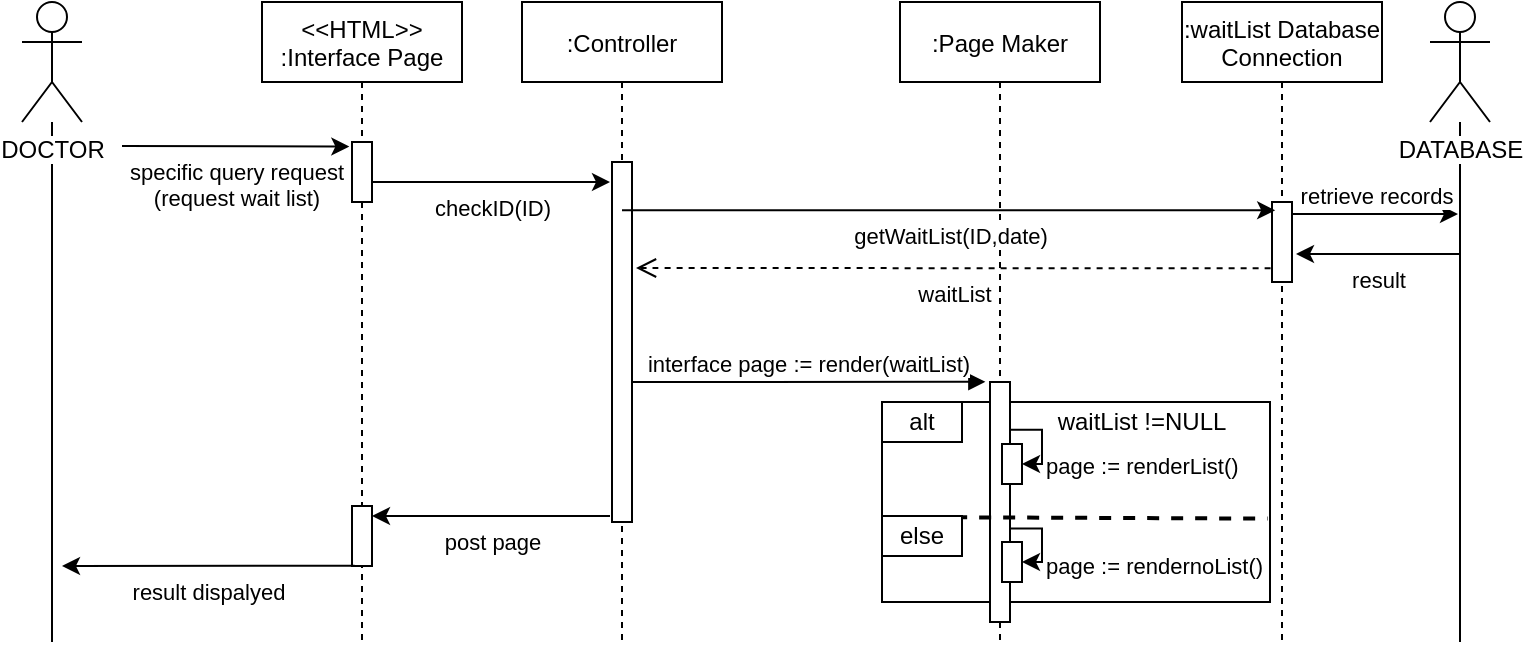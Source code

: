 <mxfile version="14.6.13" type="google"><diagram id="kgpKYQtTHZ0yAKxKKP6v" name="Page-1"><mxGraphModel dx="1068" dy="613" grid="1" gridSize="10" guides="1" tooltips="1" connect="1" arrows="1" fold="1" page="1" pageScale="1" pageWidth="850" pageHeight="1100" math="0" shadow="0"><root><mxCell id="0"/><mxCell id="1" parent="0"/><mxCell id="Z47l55Xvs4JiOUqj402z-23" value="" style="rounded=0;whiteSpace=wrap;html=1;labelBackgroundColor=#FFFFFF;" parent="1" vertex="1"><mxGeometry x="480" y="280" width="194" height="100" as="geometry"/></mxCell><mxCell id="3nuBFxr9cyL0pnOWT2aG-1" value="&lt;&lt;HTML&gt;&gt;&#10;:Interface Page" style="shape=umlLifeline;perimeter=lifelinePerimeter;container=1;collapsible=0;recursiveResize=0;rounded=0;shadow=0;strokeWidth=1;" parent="1" vertex="1"><mxGeometry x="170" y="80" width="100" height="320" as="geometry"/></mxCell><mxCell id="3nuBFxr9cyL0pnOWT2aG-2" value="" style="points=[];perimeter=orthogonalPerimeter;rounded=0;shadow=0;strokeWidth=1;verticalAlign=top;" parent="3nuBFxr9cyL0pnOWT2aG-1" vertex="1"><mxGeometry x="45" y="70" width="10" height="30" as="geometry"/></mxCell><mxCell id="3nuBFxr9cyL0pnOWT2aG-5" value=":Controller" style="shape=umlLifeline;perimeter=lifelinePerimeter;container=1;collapsible=0;recursiveResize=0;rounded=0;shadow=0;strokeWidth=1;" parent="1" vertex="1"><mxGeometry x="300" y="80" width="100" height="320" as="geometry"/></mxCell><mxCell id="3nuBFxr9cyL0pnOWT2aG-6" value="" style="points=[];perimeter=orthogonalPerimeter;rounded=0;shadow=0;strokeWidth=1;labelBackgroundColor=#ffffff;labelBorderColor=none;" parent="3nuBFxr9cyL0pnOWT2aG-5" vertex="1"><mxGeometry x="45" y="80" width="10" height="180" as="geometry"/></mxCell><mxCell id="Z47l55Xvs4JiOUqj402z-3" value=":Page Maker" style="shape=umlLifeline;perimeter=lifelinePerimeter;container=1;collapsible=0;recursiveResize=0;rounded=0;shadow=0;strokeWidth=1;" parent="1" vertex="1"><mxGeometry x="489" y="80" width="100" height="320" as="geometry"/></mxCell><mxCell id="Z47l55Xvs4JiOUqj402z-4" value="" style="points=[];perimeter=orthogonalPerimeter;rounded=0;shadow=0;strokeWidth=1;" parent="Z47l55Xvs4JiOUqj402z-3" vertex="1"><mxGeometry x="45" y="190" width="10" height="120" as="geometry"/></mxCell><mxCell id="Z47l55Xvs4JiOUqj402z-28" value="" style="rounded=0;whiteSpace=wrap;html=1;labelBackgroundColor=#FFFFFF;" parent="Z47l55Xvs4JiOUqj402z-3" vertex="1"><mxGeometry x="51" y="221" width="10" height="20" as="geometry"/></mxCell><mxCell id="Z47l55Xvs4JiOUqj402z-33" value="page := renderList()" style="endArrow=classic;html=1;exitX=1.007;exitY=0.199;exitDx=0;exitDy=0;startArrow=none;startFill=0;exitPerimeter=0;elbow=vertical;rounded=0;edgeStyle=orthogonalEdgeStyle;labelPosition=right;verticalLabelPosition=middle;align=left;verticalAlign=top;" parent="Z47l55Xvs4JiOUqj402z-3" source="Z47l55Xvs4JiOUqj402z-4" edge="1"><mxGeometry relative="1" as="geometry"><mxPoint x="1" y="260" as="sourcePoint"/><mxPoint x="61" y="231" as="targetPoint"/><Array as="points"><mxPoint x="71" y="214"/><mxPoint x="71" y="231"/><mxPoint x="61" y="231"/></Array></mxGeometry></mxCell><mxCell id="Z47l55Xvs4JiOUqj402z-5" value=":waitList Database&#10;Connection" style="shape=umlLifeline;perimeter=lifelinePerimeter;container=1;collapsible=0;recursiveResize=0;rounded=0;shadow=0;strokeWidth=1;" parent="1" vertex="1"><mxGeometry x="630" y="80" width="100" height="320" as="geometry"/></mxCell><mxCell id="Z47l55Xvs4JiOUqj402z-6" value="" style="points=[];perimeter=orthogonalPerimeter;rounded=0;shadow=0;strokeWidth=1;verticalAlign=top;" parent="Z47l55Xvs4JiOUqj402z-5" vertex="1"><mxGeometry x="45" y="100" width="10" height="40" as="geometry"/></mxCell><mxCell id="Z47l55Xvs4JiOUqj402z-10" value="specific query request&lt;br&gt;(request wait list)" style="endArrow=classic;html=1;entryX=-0.133;entryY=0.076;entryDx=0;entryDy=0;entryPerimeter=0;verticalAlign=top;" parent="1" target="3nuBFxr9cyL0pnOWT2aG-2" edge="1"><mxGeometry width="50" height="50" relative="1" as="geometry"><mxPoint x="100" y="152" as="sourcePoint"/><mxPoint x="480" y="260" as="targetPoint"/></mxGeometry></mxCell><mxCell id="Z47l55Xvs4JiOUqj402z-11" value="checkID(ID)" style="endArrow=classic;html=1;verticalAlign=top;" parent="1" source="3nuBFxr9cyL0pnOWT2aG-2" edge="1"><mxGeometry width="50" height="50" relative="1" as="geometry"><mxPoint x="170" y="170" as="sourcePoint"/><mxPoint x="344" y="170" as="targetPoint"/><Array as="points"><mxPoint x="230" y="170"/></Array></mxGeometry></mxCell><mxCell id="Z47l55Xvs4JiOUqj402z-17" value="getWaitList(ID,date)" style="endArrow=classic;html=1;entryX=0.16;entryY=0.104;entryDx=0;entryDy=0;entryPerimeter=0;verticalAlign=top;" parent="1" source="3nuBFxr9cyL0pnOWT2aG-5" target="Z47l55Xvs4JiOUqj402z-6" edge="1"><mxGeometry width="50" height="50" relative="1" as="geometry"><mxPoint x="360" y="182" as="sourcePoint"/><mxPoint x="430" y="240" as="targetPoint"/></mxGeometry></mxCell><mxCell id="Z47l55Xvs4JiOUqj402z-18" value="" style="endArrow=none;html=1;" parent="1" target="Z47l55Xvs4JiOUqj402z-2" edge="1"><mxGeometry width="50" height="50" relative="1" as="geometry"><mxPoint x="769" y="400" as="sourcePoint"/><mxPoint x="764" y="190" as="targetPoint"/></mxGeometry></mxCell><mxCell id="Z47l55Xvs4JiOUqj402z-19" value="retrieve records" style="endArrow=classic;html=1;verticalAlign=bottom;" parent="1" source="Z47l55Xvs4JiOUqj402z-6" edge="1"><mxGeometry width="50" height="50" relative="1" as="geometry"><mxPoint x="690" y="186" as="sourcePoint"/><mxPoint x="768" y="186" as="targetPoint"/></mxGeometry></mxCell><mxCell id="Z47l55Xvs4JiOUqj402z-20" value="result" style="endArrow=classic;html=1;verticalAlign=top;" parent="1" edge="1"><mxGeometry width="50" height="50" relative="1" as="geometry"><mxPoint x="769" y="206" as="sourcePoint"/><mxPoint x="687" y="206" as="targetPoint"/></mxGeometry></mxCell><mxCell id="Z47l55Xvs4JiOUqj402z-21" value="waitList" style="html=1;verticalAlign=top;endArrow=open;dashed=1;endSize=8;exitX=-0.069;exitY=0.829;exitDx=0;exitDy=0;exitPerimeter=0;" parent="1" source="Z47l55Xvs4JiOUqj402z-6" edge="1"><mxGeometry relative="1" as="geometry"><mxPoint x="590" y="220" as="sourcePoint"/><mxPoint x="357" y="213" as="targetPoint"/><Array as="points"><mxPoint x="360" y="213"/></Array></mxGeometry></mxCell><mxCell id="Z47l55Xvs4JiOUqj402z-22" value="interface page := render(waitList)" style="html=1;verticalAlign=bottom;endArrow=block;entryX=-0.231;entryY=-0.001;entryDx=0;entryDy=0;entryPerimeter=0;" parent="1" target="Z47l55Xvs4JiOUqj402z-4" edge="1"><mxGeometry width="80" relative="1" as="geometry"><mxPoint x="355" y="270" as="sourcePoint"/><mxPoint x="490" y="250" as="targetPoint"/></mxGeometry></mxCell><mxCell id="Z47l55Xvs4JiOUqj402z-2" value="DATABASE" style="shape=umlActor;verticalLabelPosition=bottom;verticalAlign=top;outlineConnect=0;labelBackgroundColor=#FFFFFF;html=1;" parent="1" vertex="1"><mxGeometry x="754" y="80" width="30" height="60" as="geometry"/></mxCell><mxCell id="Z47l55Xvs4JiOUqj402z-26" value="alt" style="rounded=0;whiteSpace=wrap;html=1;labelBackgroundColor=#FFFFFF;" parent="1" vertex="1"><mxGeometry x="480" y="280" width="40" height="20" as="geometry"/></mxCell><mxCell id="Z47l55Xvs4JiOUqj402z-27" value="waitList !=NULL" style="text;html=1;strokeColor=none;fillColor=none;align=center;verticalAlign=middle;whiteSpace=wrap;rounded=0;labelBackgroundColor=none;" parent="1" vertex="1"><mxGeometry x="560" y="280" width="100" height="20" as="geometry"/></mxCell><mxCell id="Z47l55Xvs4JiOUqj402z-29" value="" style="rounded=0;whiteSpace=wrap;html=1;labelBackgroundColor=#FFFFFF;" parent="1" vertex="1"><mxGeometry x="540" y="350" width="10" height="20" as="geometry"/></mxCell><mxCell id="Z47l55Xvs4JiOUqj402z-36" value="" style="endArrow=none;dashed=1;html=1;labelBackgroundColor=none;fontSize=9;entryX=0.994;entryY=0.583;entryDx=0;entryDy=0;entryPerimeter=0;exitX=0.003;exitY=0.575;exitDx=0;exitDy=0;exitPerimeter=0;strokeWidth=2;" parent="1" source="Z47l55Xvs4JiOUqj402z-23" target="Z47l55Xvs4JiOUqj402z-23" edge="1"><mxGeometry width="50" height="50" relative="1" as="geometry"><mxPoint x="500" y="290" as="sourcePoint"/><mxPoint x="550" y="240" as="targetPoint"/></mxGeometry></mxCell><mxCell id="Z47l55Xvs4JiOUqj402z-37" value="else" style="rounded=0;whiteSpace=wrap;html=1;labelBackgroundColor=#FFFFFF;" parent="1" vertex="1"><mxGeometry x="480" y="337" width="40" height="20" as="geometry"/></mxCell><mxCell id="Z47l55Xvs4JiOUqj402z-39" value="page := rendernoList()" style="endArrow=classic;html=1;exitX=1.019;exitY=0.61;exitDx=0;exitDy=0;startArrow=none;startFill=0;exitPerimeter=0;elbow=vertical;rounded=0;edgeStyle=orthogonalEdgeStyle;labelPosition=right;verticalLabelPosition=middle;align=left;verticalAlign=top;entryX=1;entryY=0.5;entryDx=0;entryDy=0;" parent="1" source="Z47l55Xvs4JiOUqj402z-4" target="Z47l55Xvs4JiOUqj402z-29" edge="1"><mxGeometry relative="1" as="geometry"><mxPoint x="554.07" y="303.88" as="sourcePoint"/><mxPoint x="544" y="360" as="targetPoint"/><Array as="points"><mxPoint x="560" y="343"/><mxPoint x="560" y="360"/></Array></mxGeometry></mxCell><mxCell id="Z47l55Xvs4JiOUqj402z-40" value="" style="points=[];perimeter=orthogonalPerimeter;rounded=0;shadow=0;strokeWidth=1;verticalAlign=top;" parent="1" vertex="1"><mxGeometry x="215" y="332" width="10" height="30" as="geometry"/></mxCell><mxCell id="Z47l55Xvs4JiOUqj402z-41" value="post page" style="endArrow=none;html=1;verticalAlign=top;startArrow=classic;startFill=1;endFill=0;" parent="1" edge="1"><mxGeometry width="50" height="50" relative="1" as="geometry"><mxPoint x="225" y="337" as="sourcePoint"/><mxPoint x="344.0" y="337" as="targetPoint"/><Array as="points"><mxPoint x="230" y="337"/></Array></mxGeometry></mxCell><mxCell id="Z47l55Xvs4JiOUqj402z-43" value="" style="endArrow=none;html=1;labelBackgroundColor=none;fontSize=9;strokeWidth=1;" parent="1" target="Z47l55Xvs4JiOUqj402z-1" edge="1"><mxGeometry width="50" height="50" relative="1" as="geometry"><mxPoint x="65" y="400" as="sourcePoint"/><mxPoint x="80" y="230" as="targetPoint"/></mxGeometry></mxCell><mxCell id="Z47l55Xvs4JiOUqj402z-1" value="DOCTOR" style="shape=umlActor;verticalLabelPosition=bottom;verticalAlign=top;html=1;outlineConnect=0;labelBackgroundColor=#ffffff;" parent="1" vertex="1"><mxGeometry x="50" y="80" width="30" height="60" as="geometry"/></mxCell><mxCell id="Z47l55Xvs4JiOUqj402z-45" value="result dispalyed" style="endArrow=none;html=1;verticalAlign=top;startArrow=classic;startFill=1;endFill=0;entryX=0.131;entryY=0.994;entryDx=0;entryDy=0;entryPerimeter=0;" parent="1" target="Z47l55Xvs4JiOUqj402z-40" edge="1"><mxGeometry width="50" height="50" relative="1" as="geometry"><mxPoint x="70" y="362" as="sourcePoint"/><mxPoint x="354.0" y="347" as="targetPoint"/><Array as="points"/></mxGeometry></mxCell></root></mxGraphModel></diagram></mxfile>